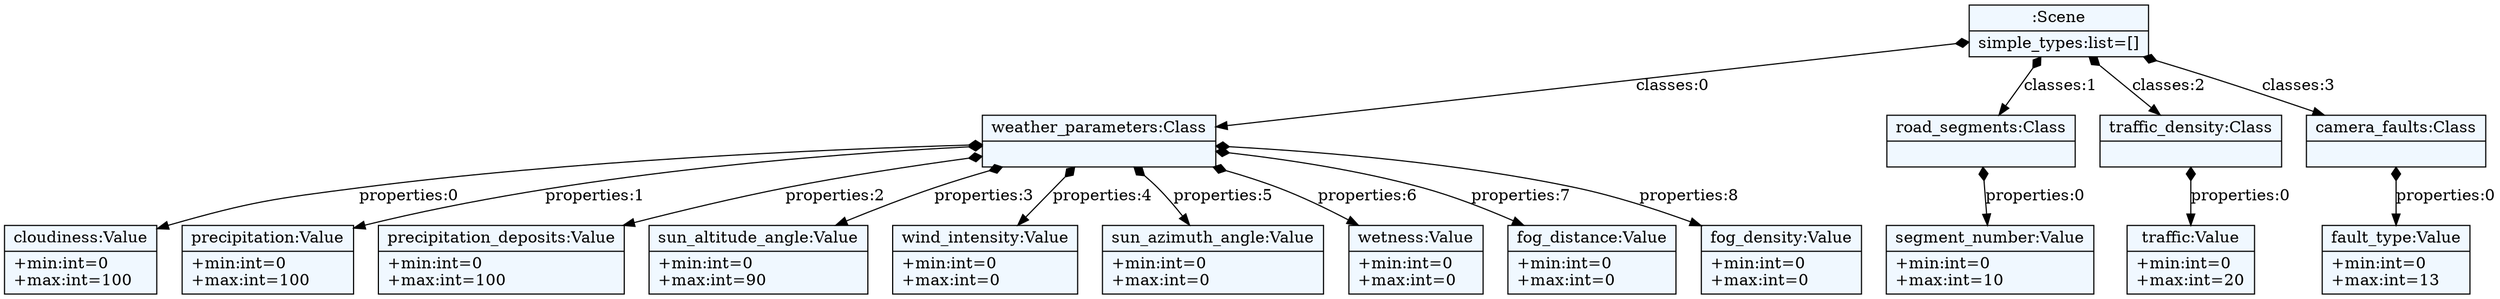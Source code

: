 
    digraph textX {
    fontname = "Bitstream Vera Sans"
    fontsize = 8
    node[
        shape=record,
        style=filled,
        fillcolor=aliceblue
    ]
    nodesep = 0.3
    edge[dir=black,arrowtail=empty]


139874237822672 -> 139874237822608 [label="classes:0" arrowtail=diamond dir=both]
139874237822608 -> 139874237821584 [label="properties:0" arrowtail=diamond dir=both]
139874237821584[label="{cloudiness:Value|+min:int=0\l+max:int=100\l}"]
139874237822608 -> 139874237821648 [label="properties:1" arrowtail=diamond dir=both]
139874237821648[label="{precipitation:Value|+min:int=0\l+max:int=100\l}"]
139874237822608 -> 139874245982480 [label="properties:2" arrowtail=diamond dir=both]
139874245982480[label="{precipitation_deposits:Value|+min:int=0\l+max:int=100\l}"]
139874237822608 -> 139874237808912 [label="properties:3" arrowtail=diamond dir=both]
139874237808912[label="{sun_altitude_angle:Value|+min:int=0\l+max:int=90\l}"]
139874237822608 -> 139874237810896 [label="properties:4" arrowtail=diamond dir=both]
139874237810896[label="{wind_intensity:Value|+min:int=0\l+max:int=0\l}"]
139874237822608 -> 139874237809808 [label="properties:5" arrowtail=diamond dir=both]
139874237809808[label="{sun_azimuth_angle:Value|+min:int=0\l+max:int=0\l}"]
139874237822608 -> 139874237811984 [label="properties:6" arrowtail=diamond dir=both]
139874237811984[label="{wetness:Value|+min:int=0\l+max:int=0\l}"]
139874237822608 -> 139874237810576 [label="properties:7" arrowtail=diamond dir=both]
139874237810576[label="{fog_distance:Value|+min:int=0\l+max:int=0\l}"]
139874237822608 -> 139874237811024 [label="properties:8" arrowtail=diamond dir=both]
139874237811024[label="{fog_density:Value|+min:int=0\l+max:int=0\l}"]
139874237822608[label="{weather_parameters:Class|}"]
139874237822672 -> 139874237821136 [label="classes:1" arrowtail=diamond dir=both]
139874237821136 -> 139874237811088 [label="properties:0" arrowtail=diamond dir=both]
139874237811088[label="{segment_number:Value|+min:int=0\l+max:int=10\l}"]
139874237821136[label="{road_segments:Class|}"]
139874237822672 -> 139874237821392 [label="classes:2" arrowtail=diamond dir=both]
139874237821392 -> 139874237809616 [label="properties:0" arrowtail=diamond dir=both]
139874237809616[label="{traffic:Value|+min:int=0\l+max:int=20\l}"]
139874237821392[label="{traffic_density:Class|}"]
139874237822672 -> 139874237821520 [label="classes:3" arrowtail=diamond dir=both]
139874237821520 -> 139874237812048 [label="properties:0" arrowtail=diamond dir=both]
139874237812048[label="{fault_type:Value|+min:int=0\l+max:int=13\l}"]
139874237821520[label="{camera_faults:Class|}"]
139874237822672[label="{:Scene|simple_types:list=[]\l}"]

}
